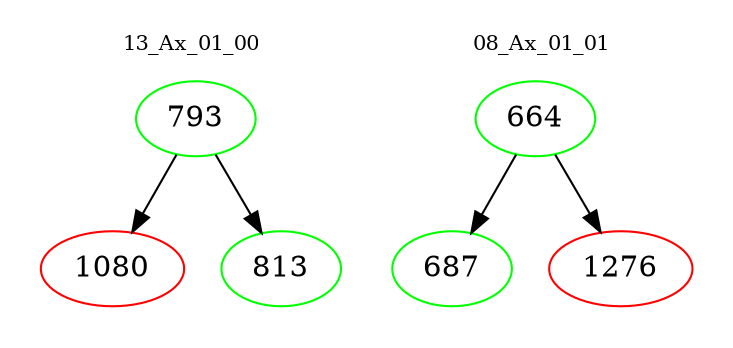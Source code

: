 digraph{
subgraph cluster_0 {
color = white
label = "13_Ax_01_00";
fontsize=10;
T0_793 [label="793", color="green"]
T0_793 -> T0_1080 [color="black"]
T0_1080 [label="1080", color="red"]
T0_793 -> T0_813 [color="black"]
T0_813 [label="813", color="green"]
}
subgraph cluster_1 {
color = white
label = "08_Ax_01_01";
fontsize=10;
T1_664 [label="664", color="green"]
T1_664 -> T1_687 [color="black"]
T1_687 [label="687", color="green"]
T1_664 -> T1_1276 [color="black"]
T1_1276 [label="1276", color="red"]
}
}
